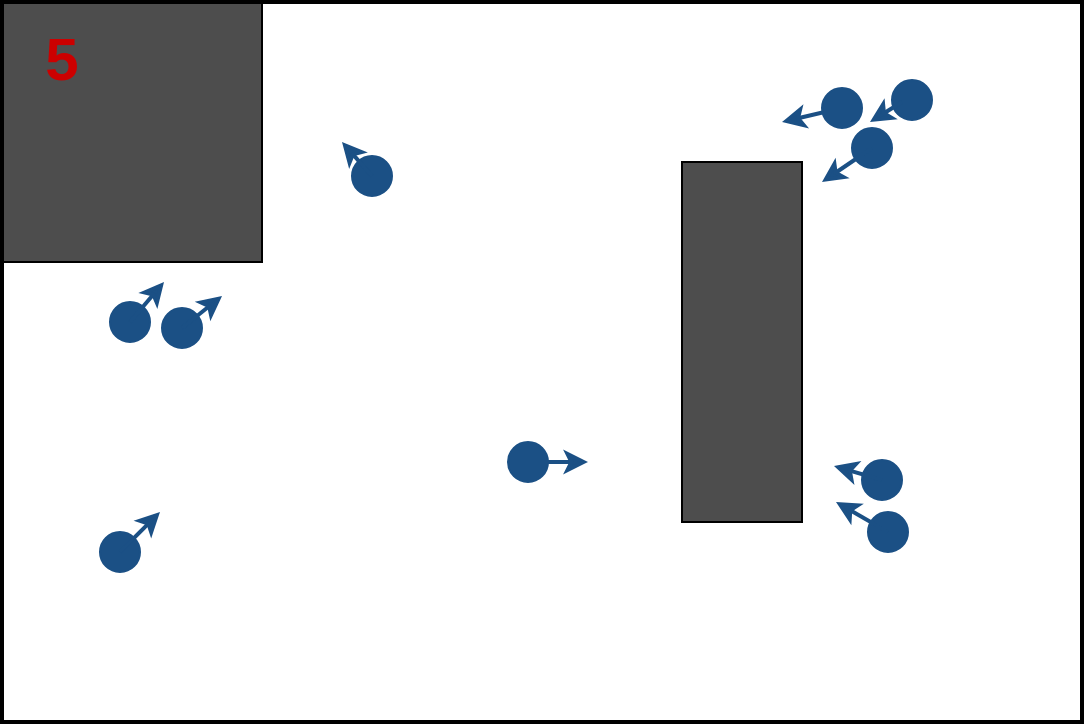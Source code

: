 <mxfile version="22.0.3" type="device">
  <diagram name="Page-1" id="jNcVfUFwNesNaKVuXYyC">
    <mxGraphModel dx="1362" dy="843" grid="1" gridSize="10" guides="1" tooltips="1" connect="1" arrows="1" fold="1" page="1" pageScale="1" pageWidth="850" pageHeight="1100" math="0" shadow="0">
      <root>
        <mxCell id="0" />
        <mxCell id="1" parent="0" />
        <mxCell id="jNckEClQxKYpTligdhL6-3" value="" style="rounded=0;whiteSpace=wrap;html=1;fillColor=#4D4D4D;" parent="1" vertex="1">
          <mxGeometry x="380" y="120" width="60" height="180" as="geometry" />
        </mxCell>
        <mxCell id="jNckEClQxKYpTligdhL6-2" value="" style="rounded=0;whiteSpace=wrap;html=1;fillColor=#4D4D4D;" parent="1" vertex="1">
          <mxGeometry x="40" y="40" width="130" height="130" as="geometry" />
        </mxCell>
        <mxCell id="jNckEClQxKYpTligdhL6-25" value="" style="rounded=0;whiteSpace=wrap;html=1;fillColor=none;strokeWidth=2;" parent="1" vertex="1">
          <mxGeometry x="40" y="40" width="540" height="360" as="geometry" />
        </mxCell>
        <mxCell id="jNckEClQxKYpTligdhL6-30" value="" style="ellipse;whiteSpace=wrap;html=1;aspect=fixed;fillColor=#1B5085;strokeColor=#1B5085;direction=north;" parent="1" vertex="1">
          <mxGeometry x="94" y="190" width="20" height="20" as="geometry" />
        </mxCell>
        <mxCell id="jNckEClQxKYpTligdhL6-31" value="" style="endArrow=classic;html=1;rounded=0;strokeWidth=2;strokeColor=#1B5085;" parent="1" edge="1">
          <mxGeometry width="50" height="50" relative="1" as="geometry">
            <mxPoint x="104" y="200" as="sourcePoint" />
            <mxPoint x="121" y="180" as="targetPoint" />
          </mxGeometry>
        </mxCell>
        <mxCell id="jNckEClQxKYpTligdhL6-32" value="" style="ellipse;whiteSpace=wrap;html=1;aspect=fixed;fillColor=#1B5085;strokeColor=#1B5085;" parent="1" vertex="1">
          <mxGeometry x="215" y="117" width="20" height="20" as="geometry" />
        </mxCell>
        <mxCell id="jNckEClQxKYpTligdhL6-33" value="" style="endArrow=classic;html=1;rounded=0;strokeWidth=2;strokeColor=#1B5085;" parent="1" edge="1">
          <mxGeometry width="50" height="50" relative="1" as="geometry">
            <mxPoint x="225" y="127" as="sourcePoint" />
            <mxPoint x="210" y="110" as="targetPoint" />
          </mxGeometry>
        </mxCell>
        <mxCell id="jNckEClQxKYpTligdhL6-34" value="" style="ellipse;whiteSpace=wrap;html=1;aspect=fixed;fillColor=#1B5085;strokeColor=#1B5085;" parent="1" vertex="1">
          <mxGeometry x="485" y="79" width="20" height="20" as="geometry" />
        </mxCell>
        <mxCell id="jNckEClQxKYpTligdhL6-35" value="" style="endArrow=classic;html=1;rounded=0;strokeWidth=2;strokeColor=#1B5085;entryX=1.2;entryY=0.85;entryDx=0;entryDy=0;entryPerimeter=0;" parent="1" target="jNckEClQxKYpTligdhL6-46" edge="1">
          <mxGeometry width="50" height="50" relative="1" as="geometry">
            <mxPoint x="490" y="90" as="sourcePoint" />
            <mxPoint x="402" y="100" as="targetPoint" />
          </mxGeometry>
        </mxCell>
        <mxCell id="jNckEClQxKYpTligdhL6-36" value="" style="ellipse;whiteSpace=wrap;html=1;aspect=fixed;fillColor=#1B5085;strokeColor=#1B5085;" parent="1" vertex="1">
          <mxGeometry x="465" y="103" width="20" height="20" as="geometry" />
        </mxCell>
        <mxCell id="jNckEClQxKYpTligdhL6-37" value="" style="endArrow=classic;html=1;rounded=0;strokeWidth=2;strokeColor=#1B5085;" parent="1" edge="1">
          <mxGeometry width="50" height="50" relative="1" as="geometry">
            <mxPoint x="475" y="113" as="sourcePoint" />
            <mxPoint x="450" y="130" as="targetPoint" />
          </mxGeometry>
        </mxCell>
        <mxCell id="jNckEClQxKYpTligdhL6-38" value="" style="ellipse;whiteSpace=wrap;html=1;aspect=fixed;fillColor=#1B5085;strokeColor=#1B5085;" parent="1" vertex="1">
          <mxGeometry x="120" y="193" width="20" height="20" as="geometry" />
        </mxCell>
        <mxCell id="jNckEClQxKYpTligdhL6-39" value="" style="endArrow=classic;html=1;rounded=0;strokeWidth=2;strokeColor=#1B5085;" parent="1" edge="1">
          <mxGeometry width="50" height="50" relative="1" as="geometry">
            <mxPoint x="130" y="203" as="sourcePoint" />
            <mxPoint x="150" y="187" as="targetPoint" />
          </mxGeometry>
        </mxCell>
        <mxCell id="jNckEClQxKYpTligdhL6-40" value="" style="ellipse;whiteSpace=wrap;html=1;aspect=fixed;fillColor=#1B5085;strokeColor=#1B5085;" parent="1" vertex="1">
          <mxGeometry x="473" y="295" width="20" height="20" as="geometry" />
        </mxCell>
        <mxCell id="jNckEClQxKYpTligdhL6-41" value="" style="endArrow=classic;html=1;rounded=0;strokeWidth=2;strokeColor=#1B5085;" parent="1" edge="1">
          <mxGeometry width="50" height="50" relative="1" as="geometry">
            <mxPoint x="483" y="305" as="sourcePoint" />
            <mxPoint x="457" y="290" as="targetPoint" />
          </mxGeometry>
        </mxCell>
        <mxCell id="jNckEClQxKYpTligdhL6-42" value="" style="ellipse;whiteSpace=wrap;html=1;aspect=fixed;fillColor=#1B5085;strokeColor=#1B5085;" parent="1" vertex="1">
          <mxGeometry x="470" y="269" width="20" height="20" as="geometry" />
        </mxCell>
        <mxCell id="jNckEClQxKYpTligdhL6-43" value="" style="endArrow=classic;html=1;rounded=0;strokeWidth=2;strokeColor=#1B5085;" parent="1" edge="1">
          <mxGeometry width="50" height="50" relative="1" as="geometry">
            <mxPoint x="480" y="279" as="sourcePoint" />
            <mxPoint x="456" y="272" as="targetPoint" />
          </mxGeometry>
        </mxCell>
        <mxCell id="jNckEClQxKYpTligdhL6-44" value="" style="ellipse;whiteSpace=wrap;html=1;aspect=fixed;fillColor=#1B5085;strokeColor=#1B5085;" parent="1" vertex="1">
          <mxGeometry x="293" y="260" width="20" height="20" as="geometry" />
        </mxCell>
        <mxCell id="jNckEClQxKYpTligdhL6-45" value="" style="endArrow=classic;html=1;rounded=0;strokeWidth=2;strokeColor=#1B5085;" parent="1" edge="1">
          <mxGeometry width="50" height="50" relative="1" as="geometry">
            <mxPoint x="303" y="270" as="sourcePoint" />
            <mxPoint x="333" y="270" as="targetPoint" />
          </mxGeometry>
        </mxCell>
        <mxCell id="jNckEClQxKYpTligdhL6-47" value="" style="endArrow=classic;html=1;rounded=0;strokeWidth=2;strokeColor=#1B5085;" parent="1" source="jNckEClQxKYpTligdhL6-46" edge="1">
          <mxGeometry width="50" height="50" relative="1" as="geometry">
            <mxPoint x="413" y="81" as="sourcePoint" />
            <mxPoint x="430" y="100" as="targetPoint" />
          </mxGeometry>
        </mxCell>
        <mxCell id="jNckEClQxKYpTligdhL6-48" value="" style="ellipse;whiteSpace=wrap;html=1;aspect=fixed;fillColor=#1B5085;strokeColor=#1B5085;" parent="1" vertex="1">
          <mxGeometry x="89" y="305" width="20" height="20" as="geometry" />
        </mxCell>
        <mxCell id="jNckEClQxKYpTligdhL6-49" value="" style="endArrow=classic;html=1;rounded=0;strokeWidth=2;strokeColor=#1B5085;" parent="1" edge="1">
          <mxGeometry width="50" height="50" relative="1" as="geometry">
            <mxPoint x="99" y="315" as="sourcePoint" />
            <mxPoint x="119" y="295" as="targetPoint" />
          </mxGeometry>
        </mxCell>
        <mxCell id="jNckEClQxKYpTligdhL6-46" value="" style="ellipse;whiteSpace=wrap;html=1;aspect=fixed;fillColor=#1B5085;strokeColor=#1B5085;" parent="1" vertex="1">
          <mxGeometry x="450" y="83" width="20" height="20" as="geometry" />
        </mxCell>
        <mxCell id="-VoTBTaa7fAMJ5i6Yhki-1" value="5" style="text;html=1;strokeColor=none;fillColor=none;align=center;verticalAlign=middle;whiteSpace=wrap;rounded=0;fontColor=#CC0000;fontSize=30;fontStyle=1" vertex="1" parent="1">
          <mxGeometry x="40" y="53" width="60" height="30" as="geometry" />
        </mxCell>
      </root>
    </mxGraphModel>
  </diagram>
</mxfile>

